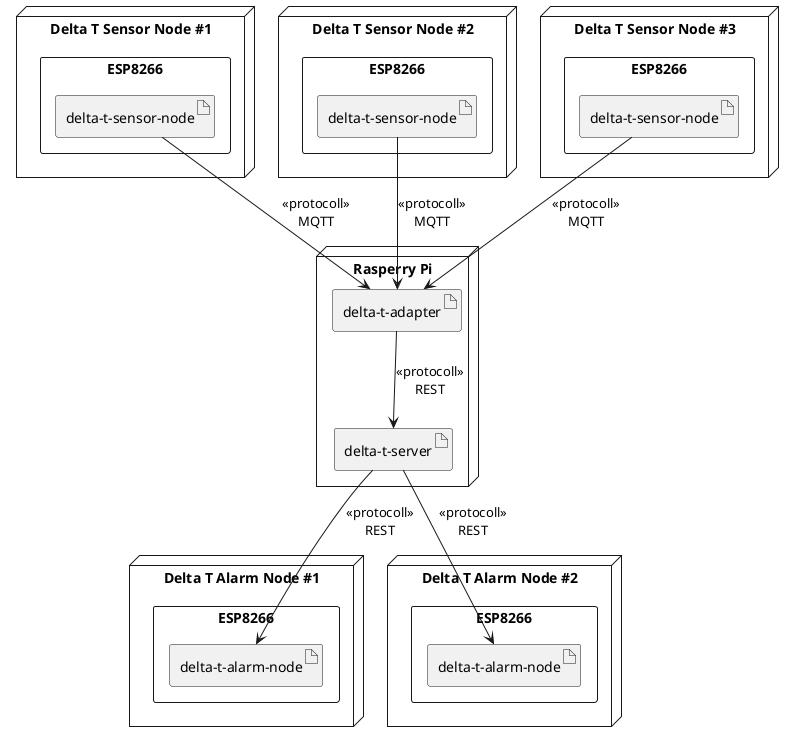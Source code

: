 @startuml
'https://plantuml.com/deployment-diagram

node "Delta T Sensor Node #1" {
    rectangle esp8266_delta_t_sensor_node_1 as "ESP8266" {
        artifact delta_t_sensor_node_1 as "delta-t-sensor-node"
    }
}

node "Delta T Sensor Node #2" {
    rectangle esp8266_delta_t_sensor_node_2 as "ESP8266" {
        artifact delta_t_sensor_node_2 as "delta-t-sensor-node"
    }
}

node "Delta T Sensor Node #3" {
    rectangle esp8266_3 as "ESP8266" {
        artifact delta_t_sensor_node_3 as "delta-t-sensor-node"
    }
}

node raspberry_pi as "Rasperry Pi" {
    artifact delta_t_adapter as "delta-t-adapter"
    artifact delta_t_server as "delta-t-server"
}

node "Delta T Alarm Node #1" {
    rectangle esp8266_delta_t_alarm_node_1 as "ESP8266" {
        artifact delta_t_alarm_node_1 as "delta-t-alarm-node"
    }
}

node "Delta T Alarm Node #2" {
    rectangle esp8266_delta_t_alarm_node_2 as "ESP8266" {
        artifact delta_t_alarm_node_2 as "delta-t-alarm-node"
    }
}

delta_t_sensor_node_1 --> delta_t_adapter: <<protocoll>>\nMQTT
delta_t_sensor_node_2 --> delta_t_adapter: <<protocoll>>\nMQTT
delta_t_sensor_node_3 --> delta_t_adapter: <<protocoll>>\nMQTT
delta_t_adapter --> delta_t_server : <<protocoll>>\nREST
delta_t_server --> delta_t_alarm_node_1: <<protocoll>>\nREST
delta_t_server --> delta_t_alarm_node_2: <<protocoll>>\nREST

@enduml